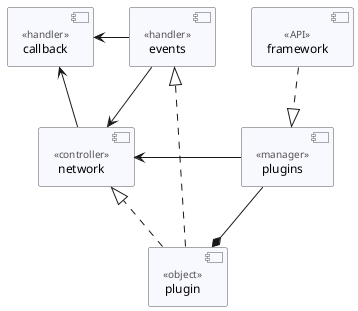 @startuml Cogspinner

skinparam ClassFontSize 12pt
skinparam ClassFontName Consolas
skinparam ComponentBackgroundColor GhostWhite
skinparam ComponentBorderColor #565656
skinparam ComponentFontStyle normal
skinparam ComponentFontSize 12pt
skinparam ComponentFontName Consolas
skinparam ComponentStereotypeFontName Consolas
skinparam ComponentStereotypeFontSize 10pt
skinparam ComponentStereotypeFontColor #515151
skinparam InterfaceBackgroundColor Orange
skinparam NoteFontName Franklin Gothic Medium
skinparam NoteFontSize 12pt
skinparam NoteFontColor black
skinparam NoteBackgroundColor #FEFFDD
skinparam NoteBorderColor #96968D
skinparam ArrowFontName Consolas
skinparam ArrowFontSize 10pt

component "framework" as Framework <<API>>
component "plugins" as Plugins <<manager>>

Framework ..|> Plugins

component "plugin" as Plugin <<object>>

Plugins --* Plugin

component "network" as Network <<controller>>
component "events" as Event <<handler>>

Plugins -left-> Network
Event --> Network

Plugin .|> Network
Plugin ..|> Event

component "callback" as Dispatch <<handler>>

Network -> Dispatch
Event -left-> Dispatch

'component "locales" as Locale <<manager>>

'Framework .left.|> Locale
'Plugin -> Locale

@enduml